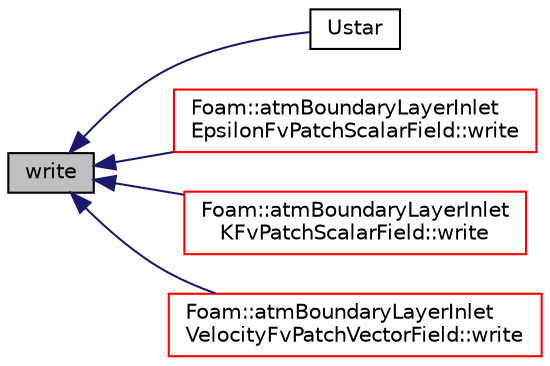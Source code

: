 digraph "write"
{
  bgcolor="transparent";
  edge [fontname="Helvetica",fontsize="10",labelfontname="Helvetica",labelfontsize="10"];
  node [fontname="Helvetica",fontsize="10",shape=record];
  rankdir="LR";
  Node1 [label="write",height=0.2,width=0.4,color="black", fillcolor="grey75", style="filled", fontcolor="black"];
  Node1 -> Node2 [dir="back",color="midnightblue",fontsize="10",style="solid",fontname="Helvetica"];
  Node2 [label="Ustar",height=0.2,width=0.4,color="black",URL="$a00071.html#a868803cfa7d153d2948e6088203fd6c5",tooltip="Return friction velocity. "];
  Node1 -> Node3 [dir="back",color="midnightblue",fontsize="10",style="solid",fontname="Helvetica"];
  Node3 [label="Foam::atmBoundaryLayerInlet\lEpsilonFvPatchScalarField::write",height=0.2,width=0.4,color="red",URL="$a00072.html#a0941061ad5a26be83b4107d05750ace6",tooltip="Write. "];
  Node1 -> Node4 [dir="back",color="midnightblue",fontsize="10",style="solid",fontname="Helvetica"];
  Node4 [label="Foam::atmBoundaryLayerInlet\lKFvPatchScalarField::write",height=0.2,width=0.4,color="red",URL="$a00073.html#a0941061ad5a26be83b4107d05750ace6",tooltip="Write. "];
  Node1 -> Node5 [dir="back",color="midnightblue",fontsize="10",style="solid",fontname="Helvetica"];
  Node5 [label="Foam::atmBoundaryLayerInlet\lVelocityFvPatchVectorField::write",height=0.2,width=0.4,color="red",URL="$a00074.html#a0941061ad5a26be83b4107d05750ace6",tooltip="Write. "];
}

